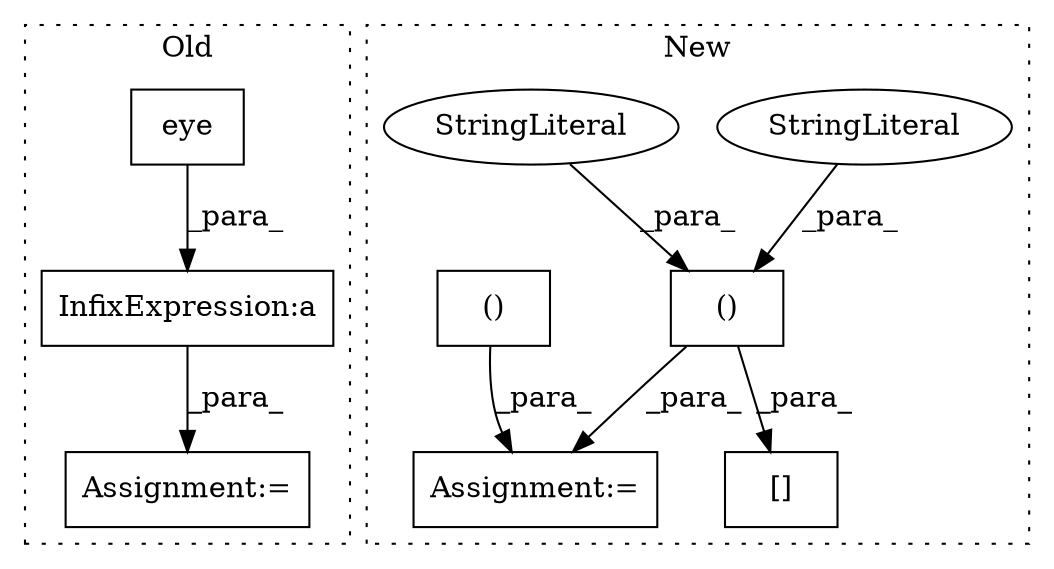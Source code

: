 digraph G {
subgraph cluster0 {
1 [label="eye" a="32" s="6469,6483" l="4,1" shape="box"];
3 [label="InfixExpression:a" a="27" s="6484" l="3" shape="box"];
4 [label="Assignment:=" a="7" s="6460" l="2" shape="box"];
label = "Old";
style="dotted";
}
subgraph cluster1 {
2 [label="[]" a="2" s="6537,6610" l="11,2" shape="box"];
5 [label="()" a="106" s="6548" l="62" shape="box"];
6 [label="StringLiteral" a="45" s="6594" l="16" shape="ellipse"];
7 [label="StringLiteral" a="45" s="6548" l="16" shape="ellipse"];
8 [label="Assignment:=" a="7" s="6535" l="1" shape="box"];
9 [label="()" a="106" s="6626" l="62" shape="box"];
label = "New";
style="dotted";
}
1 -> 3 [label="_para_"];
3 -> 4 [label="_para_"];
5 -> 8 [label="_para_"];
5 -> 2 [label="_para_"];
6 -> 5 [label="_para_"];
7 -> 5 [label="_para_"];
9 -> 8 [label="_para_"];
}